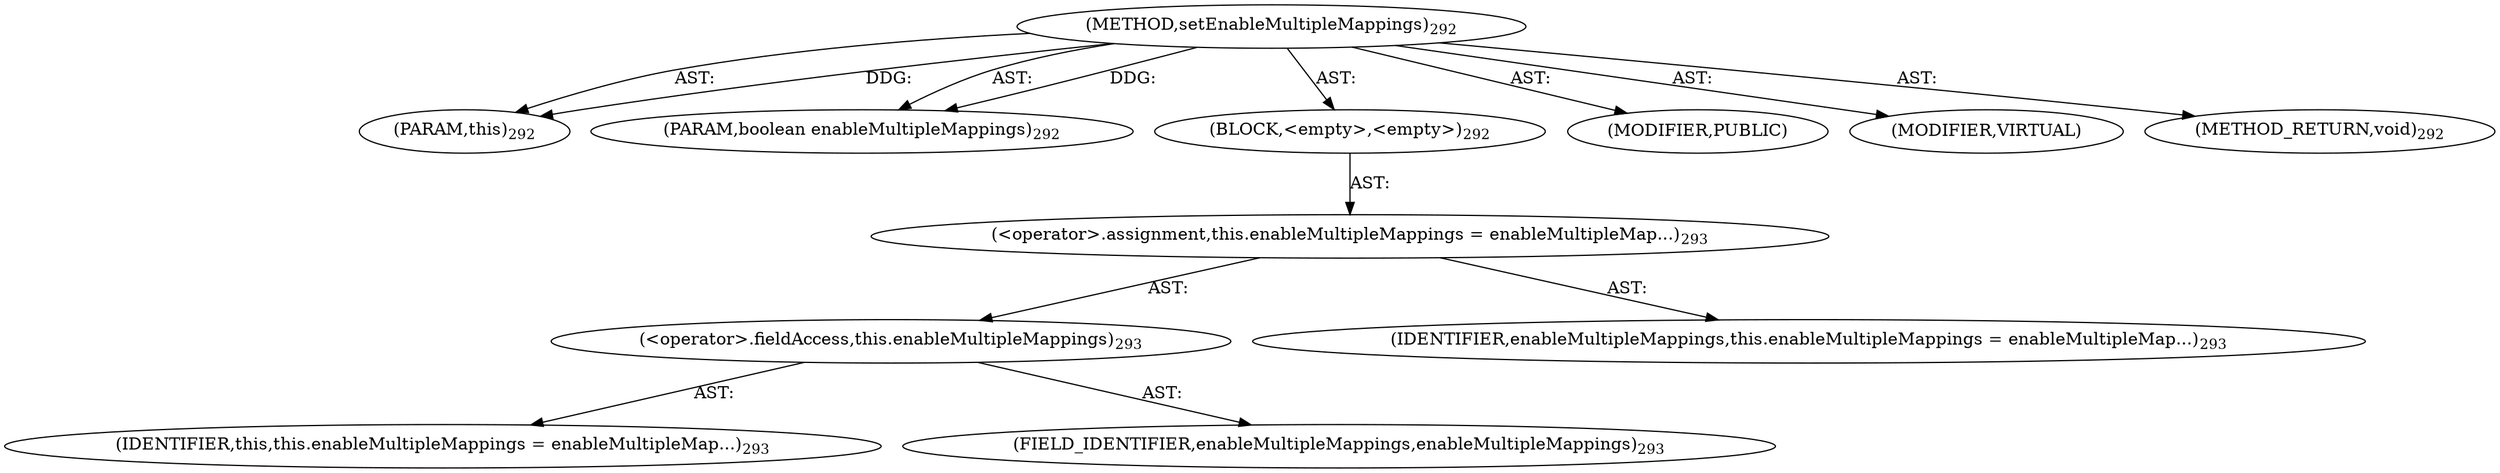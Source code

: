 digraph "setEnableMultipleMappings" {  
"111669149713" [label = <(METHOD,setEnableMultipleMappings)<SUB>292</SUB>> ]
"115964117001" [label = <(PARAM,this)<SUB>292</SUB>> ]
"115964117029" [label = <(PARAM,boolean enableMultipleMappings)<SUB>292</SUB>> ]
"25769803795" [label = <(BLOCK,&lt;empty&gt;,&lt;empty&gt;)<SUB>292</SUB>> ]
"30064771172" [label = <(&lt;operator&gt;.assignment,this.enableMultipleMappings = enableMultipleMap...)<SUB>293</SUB>> ]
"30064771173" [label = <(&lt;operator&gt;.fieldAccess,this.enableMultipleMappings)<SUB>293</SUB>> ]
"68719476746" [label = <(IDENTIFIER,this,this.enableMultipleMappings = enableMultipleMap...)<SUB>293</SUB>> ]
"55834574894" [label = <(FIELD_IDENTIFIER,enableMultipleMappings,enableMultipleMappings)<SUB>293</SUB>> ]
"68719476830" [label = <(IDENTIFIER,enableMultipleMappings,this.enableMultipleMappings = enableMultipleMap...)<SUB>293</SUB>> ]
"133143986231" [label = <(MODIFIER,PUBLIC)> ]
"133143986232" [label = <(MODIFIER,VIRTUAL)> ]
"128849018897" [label = <(METHOD_RETURN,void)<SUB>292</SUB>> ]
  "111669149713" -> "115964117001"  [ label = "AST: "] 
  "111669149713" -> "115964117029"  [ label = "AST: "] 
  "111669149713" -> "25769803795"  [ label = "AST: "] 
  "111669149713" -> "133143986231"  [ label = "AST: "] 
  "111669149713" -> "133143986232"  [ label = "AST: "] 
  "111669149713" -> "128849018897"  [ label = "AST: "] 
  "25769803795" -> "30064771172"  [ label = "AST: "] 
  "30064771172" -> "30064771173"  [ label = "AST: "] 
  "30064771172" -> "68719476830"  [ label = "AST: "] 
  "30064771173" -> "68719476746"  [ label = "AST: "] 
  "30064771173" -> "55834574894"  [ label = "AST: "] 
  "111669149713" -> "115964117001"  [ label = "DDG: "] 
  "111669149713" -> "115964117029"  [ label = "DDG: "] 
}
